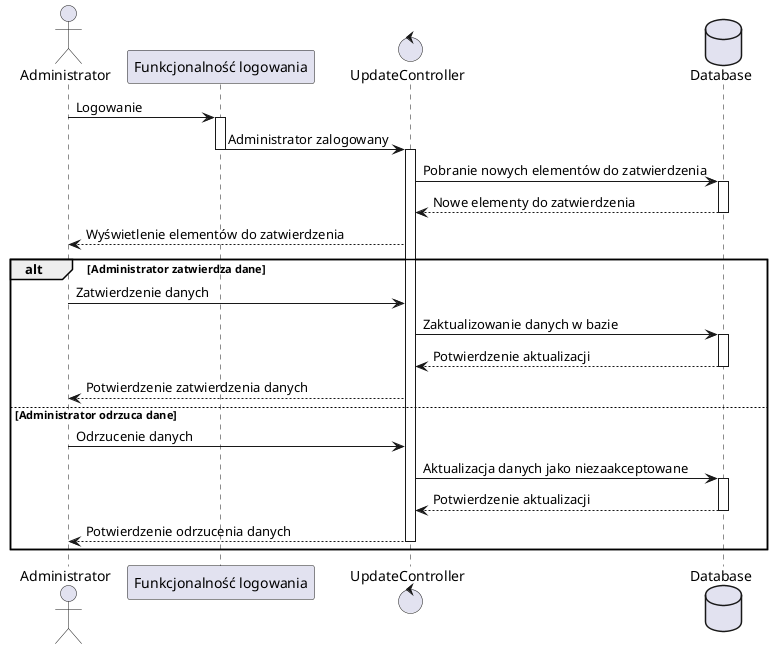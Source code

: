 @startuml
actor Administrator
participant "Funkcjonalność logowania" as Logowanie
control UpdateController  /'Kontroler odpowiedzialny za zarządzanie aktualizacjami'/
database Database

Administrator -> Logowanie: Logowanie
activate Logowanie
Logowanie -> UpdateController: Administrator zalogowany
deactivate Logowanie
activate UpdateController

    UpdateController -> Database: Pobranie nowych elementów do zatwierdzenia
    activate Database
    Database --> UpdateController: Nowe elementy do zatwierdzenia
    deactivate Database
    UpdateController --> Administrator: Wyświetlenie elementów do zatwierdzenia

    alt Administrator zatwierdza dane
        Administrator -> UpdateController: Zatwierdzenie danych
        UpdateController -> Database: Zaktualizowanie danych w bazie
        activate Database
        Database --> UpdateController: Potwierdzenie aktualizacji
        deactivate Database
        UpdateController --> Administrator: Potwierdzenie zatwierdzenia danych
    else Administrator odrzuca dane
        Administrator -> UpdateController: Odrzucenie danych
        UpdateController -> Database: Aktualizacja danych jako niezaakceptowane
        activate Database
        Database --> UpdateController: Potwierdzenie aktualizacji
        deactivate Database
        UpdateController --> Administrator: Potwierdzenie odrzucenia danych
        deactivate UpdateController
    end

@enduml
